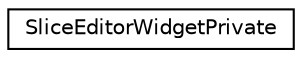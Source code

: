 digraph "Graphical Class Hierarchy"
{
  edge [fontname="Helvetica",fontsize="10",labelfontname="Helvetica",labelfontsize="10"];
  node [fontname="Helvetica",fontsize="10",shape=record];
  rankdir="LR";
  Node0 [label="SliceEditorWidgetPrivate",height=0.2,width=0.4,color="black", fillcolor="white", style="filled",URL="$class_slice_editor_widget_private.html"];
}
